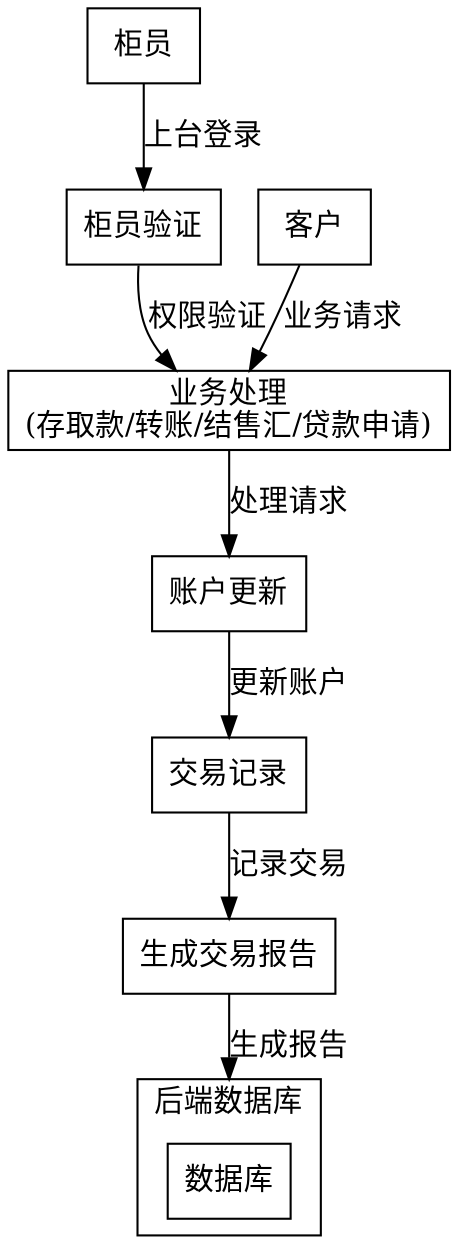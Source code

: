 digraph TellerOperations {
    compound=true;
    node [shape=box];

    // Nodes
    Teller [label="柜员"];
    Customer [label="客户"];
    Authentication [label="柜员验证"];
    BusinessProcessing [label="业务处理\n(存取款/转账/结售汇/贷款申请)"];
    AccountUpdate [label="账户更新"];
    TransactionRecording [label="交易记录"];
    ReportGeneration [label="生成交易报告"];
    Database [label="数据库"];

    // Edges
    Teller -> Authentication [label="上台登录"];
    Authentication -> BusinessProcessing [label="权限验证"];
    Customer -> BusinessProcessing [label="业务请求"];
    BusinessProcessing -> AccountUpdate [label="处理请求"];
    AccountUpdate -> TransactionRecording [label="更新账户"];
    TransactionRecording -> ReportGeneration [label="记录交易"];
    ReportGeneration -> Database [lhead=cluster0, label="生成报告"];

    // Database Subgraph
    subgraph cluster0 {
      label="后端数据库";
      Database;
    }
}